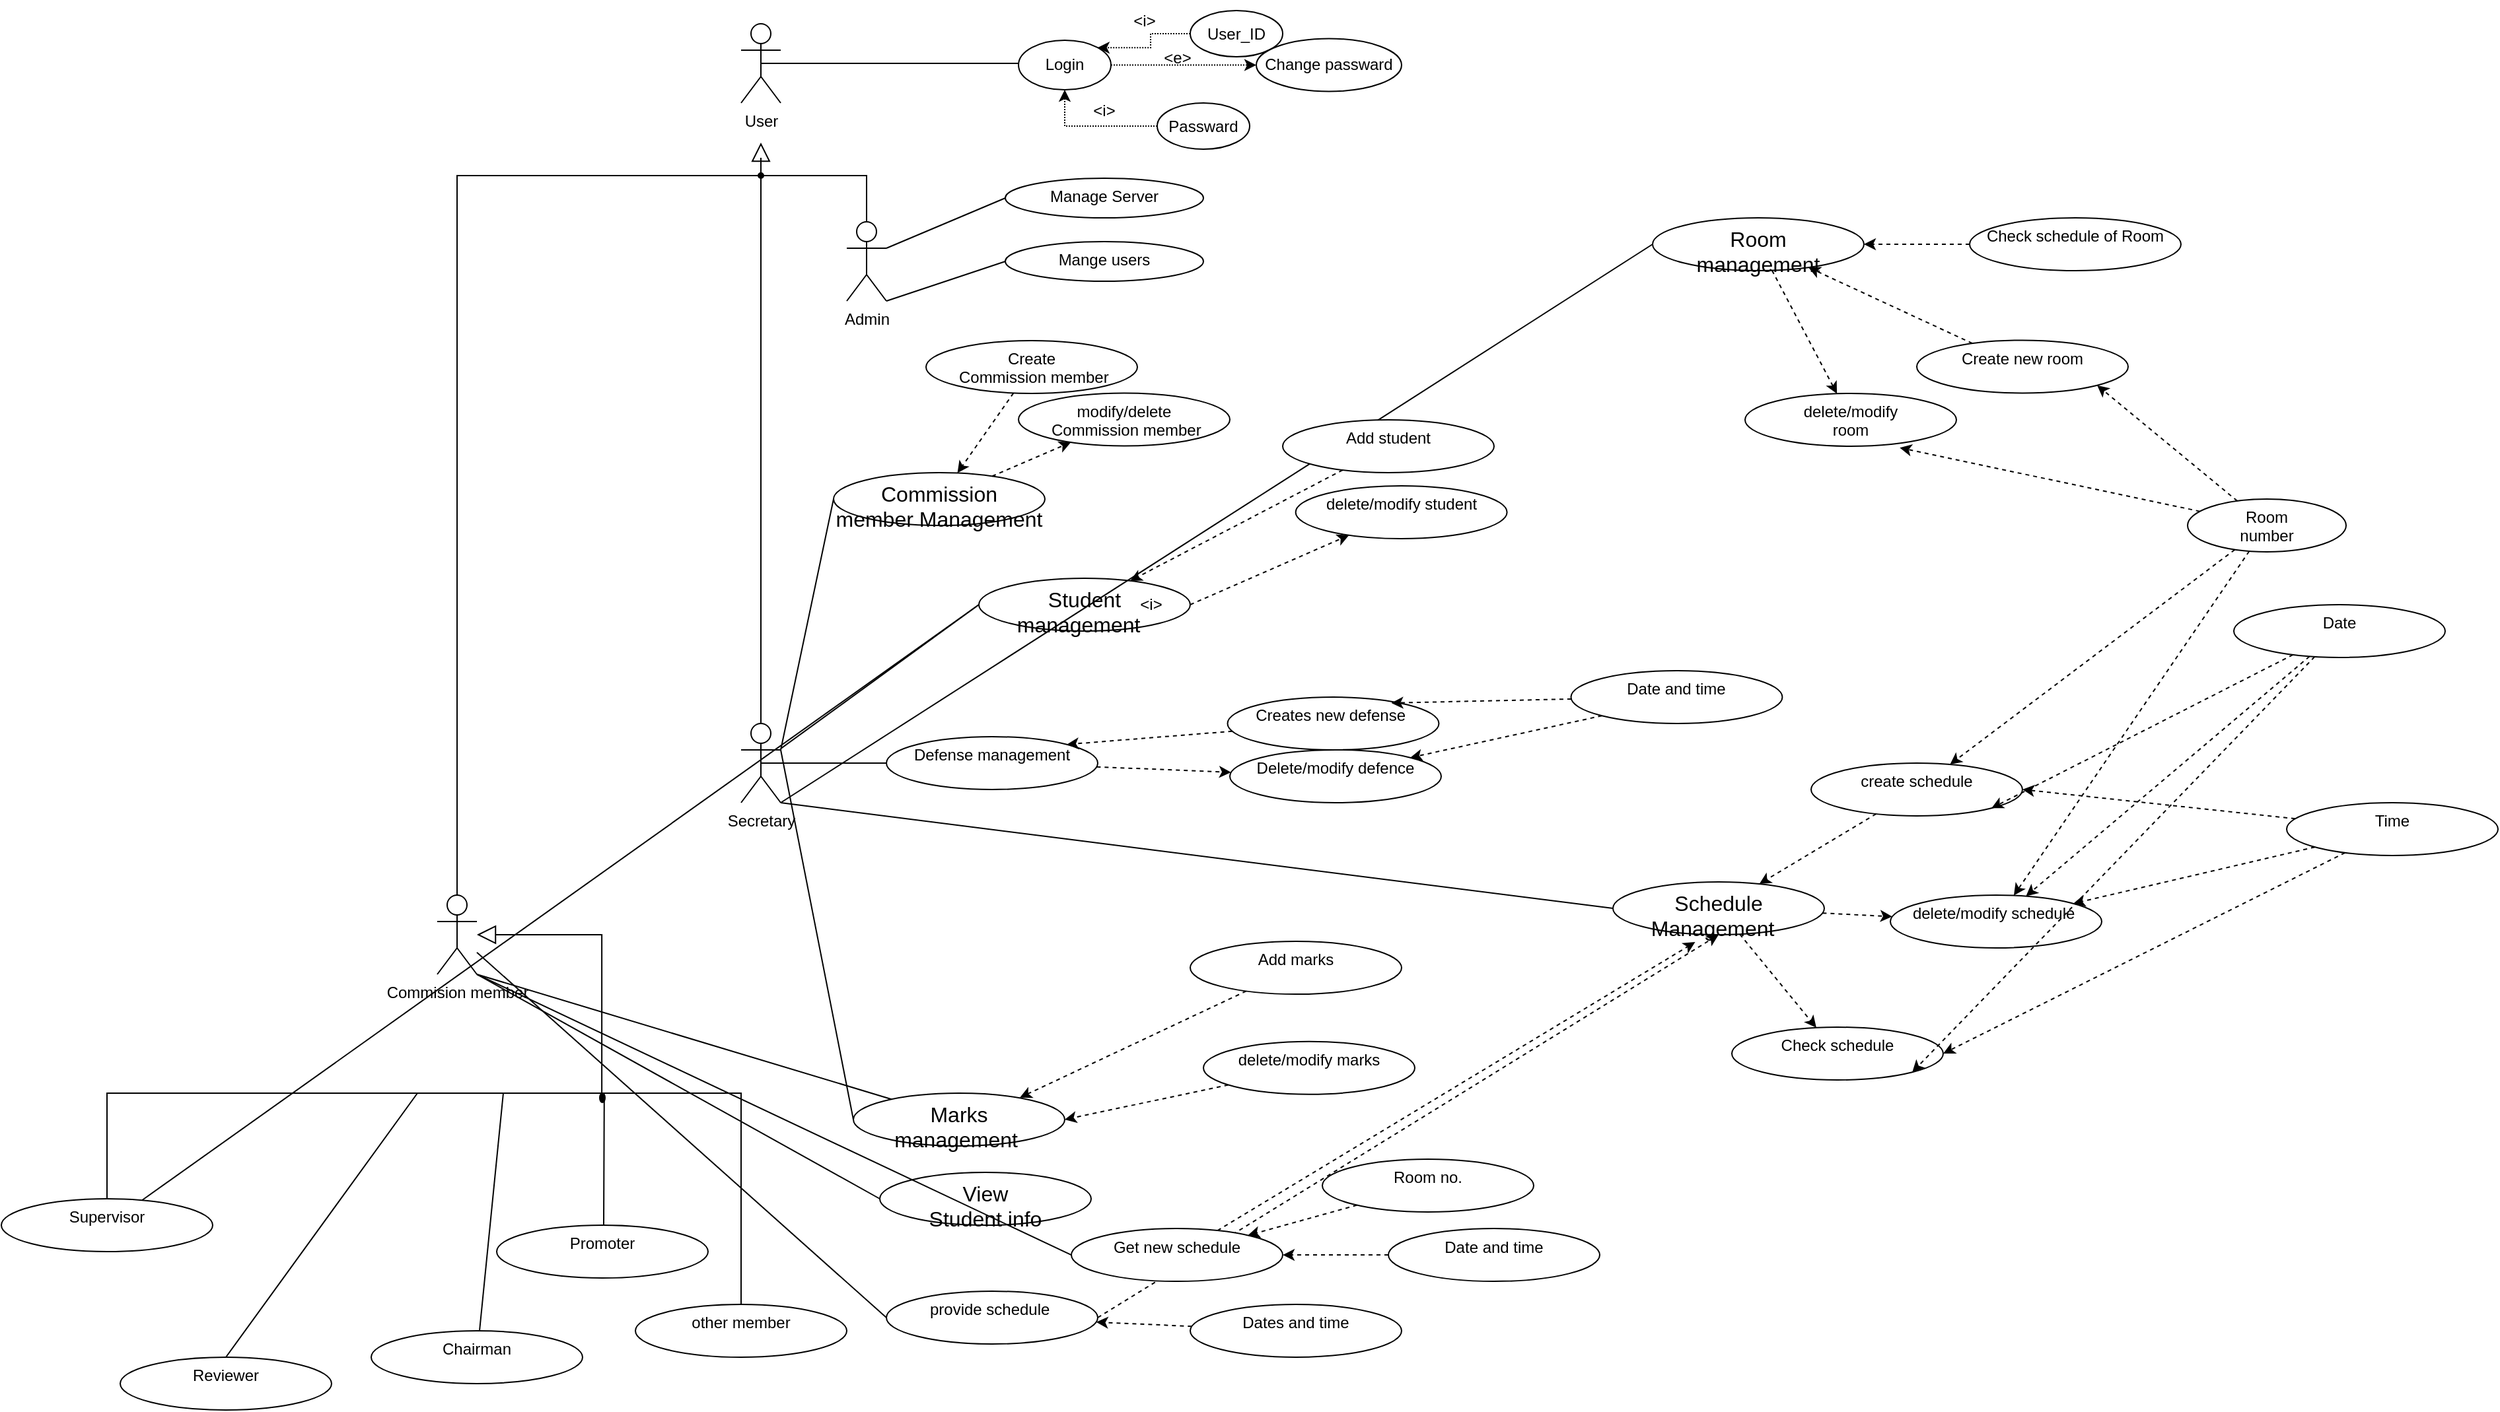<mxfile version="20.5.3" type="github">
  <diagram id="Ceo3HjTIkCoKuokpigPx" name="Page-1">
    <mxGraphModel dx="2861" dy="1229" grid="1" gridSize="10" guides="1" tooltips="1" connect="1" arrows="1" fold="1" page="1" pageScale="1" pageWidth="850" pageHeight="1100" math="0" shadow="0">
      <root>
        <mxCell id="0" />
        <mxCell id="1" parent="0" />
        <mxCell id="y3fBSHz_BWolWpJbCQQ2-2" value="User&lt;br&gt;" style="shape=umlActor;html=1;verticalLabelPosition=bottom;verticalAlign=top;align=center;movable=1;resizable=1;rotatable=1;deletable=1;editable=1;connectable=1;" parent="1" vertex="1">
          <mxGeometry x="120" y="40" width="30" height="60" as="geometry" />
        </mxCell>
        <mxCell id="y3fBSHz_BWolWpJbCQQ2-7" value="Admin&lt;br&gt;" style="shape=umlActor;html=1;verticalLabelPosition=bottom;verticalAlign=top;align=center;" parent="1" vertex="1">
          <mxGeometry x="200" y="190" width="30" height="60" as="geometry" />
        </mxCell>
        <mxCell id="y3fBSHz_BWolWpJbCQQ2-8" value="Secretary" style="shape=umlActor;html=1;verticalLabelPosition=bottom;verticalAlign=top;align=center;" parent="1" vertex="1">
          <mxGeometry x="120" y="570" width="30" height="60" as="geometry" />
        </mxCell>
        <mxCell id="y3fBSHz_BWolWpJbCQQ2-9" value="Commision member" style="shape=umlActor;html=1;verticalLabelPosition=bottom;verticalAlign=top;align=center;" parent="1" vertex="1">
          <mxGeometry x="-110" y="700" width="30" height="60" as="geometry" />
        </mxCell>
        <mxCell id="y3fBSHz_BWolWpJbCQQ2-30" value="" style="verticalAlign=bottom;html=1;ellipse;fillColor=strokeColor;fontFamily=Helvetica;fontSize=11;fontColor=default;" parent="1" vertex="1">
          <mxGeometry x="133" y="153" width="4" height="4" as="geometry" />
        </mxCell>
        <mxCell id="y3fBSHz_BWolWpJbCQQ2-31" value="" style="edgeStyle=elbowEdgeStyle;html=1;endSize=12;endArrow=block;endFill=0;elbow=horizontal;rounded=0;labelBackgroundColor=default;fontFamily=Helvetica;fontSize=11;fontColor=default;shape=connector;" parent="1" source="y3fBSHz_BWolWpJbCQQ2-30" edge="1">
          <mxGeometry x="1" relative="1" as="geometry">
            <mxPoint x="135" y="130" as="targetPoint" />
          </mxGeometry>
        </mxCell>
        <mxCell id="y3fBSHz_BWolWpJbCQQ2-32" value="" style="edgeStyle=elbowEdgeStyle;html=1;elbow=vertical;verticalAlign=bottom;endArrow=none;rounded=0;labelBackgroundColor=default;fontFamily=Helvetica;fontSize=11;fontColor=default;startSize=14;shape=connector;entryX=0.5;entryY=0;entryDx=0;entryDy=0;entryPerimeter=0;" parent="1" source="y3fBSHz_BWolWpJbCQQ2-30" target="y3fBSHz_BWolWpJbCQQ2-7" edge="1">
          <mxGeometry x="1" relative="1" as="geometry">
            <mxPoint x="205" y="180" as="targetPoint" />
            <Array as="points">
              <mxPoint x="175" y="155" />
            </Array>
          </mxGeometry>
        </mxCell>
        <mxCell id="y3fBSHz_BWolWpJbCQQ2-33" value="" style="edgeStyle=elbowEdgeStyle;html=1;elbow=vertical;verticalAlign=bottom;endArrow=none;rounded=0;labelBackgroundColor=default;fontFamily=Helvetica;fontSize=11;fontColor=default;startSize=14;shape=connector;exitX=0.5;exitY=0;exitDx=0;exitDy=0;exitPerimeter=0;" parent="1" source="y3fBSHz_BWolWpJbCQQ2-8" target="y3fBSHz_BWolWpJbCQQ2-9" edge="1">
          <mxGeometry x="1" relative="1" as="geometry">
            <mxPoint x="65" y="180" as="targetPoint" />
            <Array as="points">
              <mxPoint x="95" y="155" />
            </Array>
            <mxPoint x="135" y="160" as="sourcePoint" />
          </mxGeometry>
        </mxCell>
        <mxCell id="y3fBSHz_BWolWpJbCQQ2-43" value="" style="endArrow=none;html=1;rounded=0;exitX=0.5;exitY=0.5;exitDx=0;exitDy=0;exitPerimeter=0;" parent="1" source="y3fBSHz_BWolWpJbCQQ2-2" edge="1">
          <mxGeometry width="50" height="50" relative="1" as="geometry">
            <mxPoint x="420" y="300" as="sourcePoint" />
            <mxPoint x="340" y="70" as="targetPoint" />
            <Array as="points">
              <mxPoint x="250" y="70" />
            </Array>
          </mxGeometry>
        </mxCell>
        <mxCell id="y3fBSHz_BWolWpJbCQQ2-49" style="edgeStyle=orthogonalEdgeStyle;rounded=0;orthogonalLoop=1;jettySize=auto;html=1;dashed=1;dashPattern=1 1;entryX=1;entryY=0;entryDx=0;entryDy=0;" parent="1" source="y3fBSHz_BWolWpJbCQQ2-48" target="y3fBSHz_BWolWpJbCQQ2-44" edge="1">
          <mxGeometry relative="1" as="geometry" />
        </mxCell>
        <mxCell id="y3fBSHz_BWolWpJbCQQ2-54" style="edgeStyle=orthogonalEdgeStyle;rounded=0;orthogonalLoop=1;jettySize=auto;html=1;dashed=1;dashPattern=1 1;entryX=0.5;entryY=1;entryDx=0;entryDy=0;" parent="1" source="y3fBSHz_BWolWpJbCQQ2-53" target="y3fBSHz_BWolWpJbCQQ2-44" edge="1">
          <mxGeometry relative="1" as="geometry" />
        </mxCell>
        <mxCell id="y3fBSHz_BWolWpJbCQQ2-56" value="" style="edgeStyle=orthogonalEdgeStyle;rounded=0;orthogonalLoop=1;jettySize=auto;html=1;dashed=1;dashPattern=1 1;" parent="1" source="y3fBSHz_BWolWpJbCQQ2-44" target="y3fBSHz_BWolWpJbCQQ2-55" edge="1">
          <mxGeometry relative="1" as="geometry" />
        </mxCell>
        <mxCell id="y3fBSHz_BWolWpJbCQQ2-44" value="Login" style="ellipse;whiteSpace=wrap;html=1;" parent="1" vertex="1">
          <mxGeometry x="330" y="52.5" width="70" height="37.5" as="geometry" />
        </mxCell>
        <mxCell id="y3fBSHz_BWolWpJbCQQ2-48" value="User_ID" style="ellipse;whiteSpace=wrap;html=1;" parent="1" vertex="1">
          <mxGeometry x="460" y="30" width="70" height="35" as="geometry" />
        </mxCell>
        <mxCell id="y3fBSHz_BWolWpJbCQQ2-53" value="Passward" style="ellipse;whiteSpace=wrap;html=1;" parent="1" vertex="1">
          <mxGeometry x="435" y="100" width="70" height="35" as="geometry" />
        </mxCell>
        <mxCell id="y3fBSHz_BWolWpJbCQQ2-55" value="Change passward" style="ellipse;whiteSpace=wrap;html=1;" parent="1" vertex="1">
          <mxGeometry x="510" y="51.25" width="110" height="40" as="geometry" />
        </mxCell>
        <mxCell id="uWbdzSf9f9KDguj-dyQo-15" value="" style="edgeStyle=elbowEdgeStyle;html=1;endSize=12;endArrow=block;endFill=0;elbow=horizontal;rounded=0;labelBackgroundColor=default;fontFamily=Helvetica;fontSize=11;fontColor=default;shape=connector;" edge="1" parent="1" target="y3fBSHz_BWolWpJbCQQ2-9">
          <mxGeometry x="1" relative="1" as="geometry">
            <mxPoint x="14.57" y="820" as="targetPoint" />
            <mxPoint x="14.57" y="850" as="sourcePoint" />
            <Array as="points">
              <mxPoint x="14.57" y="850" />
              <mxPoint x="324.57" y="770" />
            </Array>
          </mxGeometry>
        </mxCell>
        <mxCell id="uWbdzSf9f9KDguj-dyQo-16" value="" style="edgeStyle=elbowEdgeStyle;html=1;elbow=vertical;verticalAlign=bottom;endArrow=none;rounded=0;labelBackgroundColor=default;fontFamily=Helvetica;fontSize=11;fontColor=default;startSize=14;shape=connector;entryX=0.5;entryY=1;entryDx=0;entryDy=0;" edge="1" parent="1" target="uWbdzSf9f9KDguj-dyQo-183">
          <mxGeometry x="1" relative="1" as="geometry">
            <mxPoint x="118" y="960" as="targetPoint" />
            <Array as="points">
              <mxPoint x="70" y="850" />
            </Array>
            <mxPoint x="30" y="850" as="sourcePoint" />
          </mxGeometry>
        </mxCell>
        <mxCell id="uWbdzSf9f9KDguj-dyQo-17" value="" style="edgeStyle=elbowEdgeStyle;html=1;elbow=vertical;verticalAlign=bottom;endArrow=none;rounded=0;labelBackgroundColor=default;fontFamily=Helvetica;fontSize=11;fontColor=default;startSize=14;shape=connector;startArrow=none;" edge="1" source="uWbdzSf9f9KDguj-dyQo-26" parent="1" target="uWbdzSf9f9KDguj-dyQo-181">
          <mxGeometry x="1" relative="1" as="geometry">
            <mxPoint x="-375.0" y="880" as="targetPoint" />
            <Array as="points">
              <mxPoint x="-170" y="850" />
              <mxPoint x="-130" y="850" />
              <mxPoint x="-120" y="850" />
              <mxPoint x="-30" y="850" />
              <mxPoint x="200" y="765" />
              <mxPoint x="300" y="765" />
            </Array>
            <mxPoint x="30" y="850" as="sourcePoint" />
          </mxGeometry>
        </mxCell>
        <mxCell id="uWbdzSf9f9KDguj-dyQo-27" value="" style="edgeStyle=elbowEdgeStyle;html=1;elbow=vertical;verticalAlign=bottom;endArrow=none;rounded=0;labelBackgroundColor=default;fontFamily=Helvetica;fontSize=11;fontColor=default;startSize=14;shape=connector;startArrow=none;" edge="1" parent="1" source="uWbdzSf9f9KDguj-dyQo-26">
          <mxGeometry x="1" relative="1" as="geometry">
            <mxPoint x="30" y="850" as="targetPoint" />
            <Array as="points" />
            <mxPoint x="30" y="850" as="sourcePoint" />
          </mxGeometry>
        </mxCell>
        <mxCell id="uWbdzSf9f9KDguj-dyQo-26" value="" style="verticalAlign=bottom;html=1;ellipse;fillColor=strokeColor;fontFamily=Helvetica;fontSize=11;fontColor=default;direction=east;" vertex="1" parent="1">
          <mxGeometry x="13" y="850" width="4" height="7" as="geometry" />
        </mxCell>
        <mxCell id="uWbdzSf9f9KDguj-dyQo-31" value="" style="edgeStyle=elbowEdgeStyle;html=1;elbow=vertical;verticalAlign=bottom;endArrow=none;rounded=0;labelBackgroundColor=default;fontFamily=Helvetica;fontSize=11;fontColor=default;startSize=14;shape=connector;" edge="1" parent="1" target="uWbdzSf9f9KDguj-dyQo-26">
          <mxGeometry x="1" relative="1" as="geometry">
            <mxPoint x="30" y="850" as="targetPoint" />
            <Array as="points" />
            <mxPoint x="30" y="850" as="sourcePoint" />
          </mxGeometry>
        </mxCell>
        <mxCell id="uWbdzSf9f9KDguj-dyQo-43" value="" style="endArrow=none;html=1;rounded=0;exitX=0.5;exitY=0;exitDx=0;exitDy=0;" edge="1" parent="1" source="uWbdzSf9f9KDguj-dyQo-173">
          <mxGeometry width="50" height="50" relative="1" as="geometry">
            <mxPoint x="-125" y="960" as="sourcePoint" />
            <mxPoint x="-125" y="850" as="targetPoint" />
          </mxGeometry>
        </mxCell>
        <mxCell id="uWbdzSf9f9KDguj-dyQo-48" value="" style="endArrow=none;html=1;rounded=0;" edge="1" parent="1" source="uWbdzSf9f9KDguj-dyQo-177">
          <mxGeometry width="50" height="50" relative="1" as="geometry">
            <mxPoint x="-55" y="960" as="sourcePoint" />
            <mxPoint x="-60" y="850" as="targetPoint" />
          </mxGeometry>
        </mxCell>
        <mxCell id="uWbdzSf9f9KDguj-dyQo-49" value="" style="endArrow=none;html=1;rounded=0;entryX=1;entryY=0;entryDx=0;entryDy=0;" edge="1" parent="1" target="uWbdzSf9f9KDguj-dyQo-26">
          <mxGeometry width="50" height="50" relative="1" as="geometry">
            <mxPoint x="16" y="950" as="sourcePoint" />
            <mxPoint x="100" y="830" as="targetPoint" />
          </mxGeometry>
        </mxCell>
        <mxCell id="uWbdzSf9f9KDguj-dyQo-52" value="Manage Server" style="ellipse;whiteSpace=wrap;html=1;verticalAlign=top;" vertex="1" parent="1">
          <mxGeometry x="320" y="157" width="150" height="30" as="geometry" />
        </mxCell>
        <mxCell id="uWbdzSf9f9KDguj-dyQo-54" value="" style="endArrow=none;html=1;rounded=0;strokeColor=default;strokeWidth=1;exitX=1;exitY=0.333;exitDx=0;exitDy=0;exitPerimeter=0;entryX=0;entryY=0.5;entryDx=0;entryDy=0;" edge="1" parent="1" source="y3fBSHz_BWolWpJbCQQ2-7" target="uWbdzSf9f9KDguj-dyQo-52">
          <mxGeometry width="50" height="50" relative="1" as="geometry">
            <mxPoint x="280" y="270" as="sourcePoint" />
            <mxPoint x="330" y="220" as="targetPoint" />
          </mxGeometry>
        </mxCell>
        <mxCell id="uWbdzSf9f9KDguj-dyQo-55" value="&amp;lt;i&amp;gt;" style="text;html=1;align=center;verticalAlign=middle;resizable=0;points=[];autosize=1;strokeColor=none;fillColor=none;" vertex="1" parent="1">
          <mxGeometry x="405" y="22.5" width="40" height="30" as="geometry" />
        </mxCell>
        <mxCell id="uWbdzSf9f9KDguj-dyQo-56" style="edgeStyle=none;rounded=0;orthogonalLoop=1;jettySize=auto;html=1;entryX=0.495;entryY=0.99;entryDx=0;entryDy=0;entryPerimeter=0;strokeColor=default;strokeWidth=1;" edge="1" parent="1" source="uWbdzSf9f9KDguj-dyQo-55" target="uWbdzSf9f9KDguj-dyQo-55">
          <mxGeometry relative="1" as="geometry" />
        </mxCell>
        <mxCell id="uWbdzSf9f9KDguj-dyQo-57" value="&amp;lt;e&amp;gt;" style="text;html=1;align=center;verticalAlign=middle;resizable=0;points=[];autosize=1;strokeColor=none;fillColor=none;" vertex="1" parent="1">
          <mxGeometry x="430" y="51.25" width="40" height="30" as="geometry" />
        </mxCell>
        <mxCell id="uWbdzSf9f9KDguj-dyQo-58" value="&amp;lt;i&amp;gt;" style="text;html=1;strokeColor=none;fillColor=none;align=center;verticalAlign=middle;whiteSpace=wrap;rounded=0;" vertex="1" parent="1">
          <mxGeometry x="365" y="91.25" width="60" height="30" as="geometry" />
        </mxCell>
        <mxCell id="uWbdzSf9f9KDguj-dyQo-59" value="Mange users" style="ellipse;whiteSpace=wrap;html=1;verticalAlign=top;" vertex="1" parent="1">
          <mxGeometry x="320" y="205" width="150" height="30" as="geometry" />
        </mxCell>
        <mxCell id="uWbdzSf9f9KDguj-dyQo-60" value="" style="endArrow=none;html=1;rounded=0;strokeColor=default;strokeWidth=1;exitX=1;exitY=0.333;exitDx=0;exitDy=0;exitPerimeter=0;entryX=0;entryY=0.5;entryDx=0;entryDy=0;" edge="1" parent="1" target="uWbdzSf9f9KDguj-dyQo-59">
          <mxGeometry width="50" height="50" relative="1" as="geometry">
            <mxPoint x="230" y="250" as="sourcePoint" />
            <mxPoint x="330" y="260" as="targetPoint" />
          </mxGeometry>
        </mxCell>
        <mxCell id="uWbdzSf9f9KDguj-dyQo-93" value="" style="edgeStyle=none;rounded=0;orthogonalLoop=1;jettySize=auto;html=1;strokeColor=default;strokeWidth=1;dashed=1;" edge="1" parent="1" source="uWbdzSf9f9KDguj-dyQo-92" target="uWbdzSf9f9KDguj-dyQo-61">
          <mxGeometry relative="1" as="geometry" />
        </mxCell>
        <mxCell id="uWbdzSf9f9KDguj-dyQo-61" value="&lt;span style=&quot;font-size:12.0pt;font-family:&amp;quot;Calibri Light&amp;quot;,sans-serif;&lt;br/&gt;mso-ascii-theme-font:major-latin;mso-fareast-font-family:Calibri;mso-fareast-theme-font:&lt;br/&gt;minor-latin;mso-hansi-theme-font:major-latin;mso-bidi-theme-font:major-latin;&lt;br/&gt;mso-ansi-language:EN-US;mso-fareast-language:EN-US;mso-bidi-language:AR-SA&quot;&gt;Commission&lt;br/&gt;member Management&lt;/span&gt;" style="ellipse;whiteSpace=wrap;html=1;verticalAlign=top;" vertex="1" parent="1">
          <mxGeometry x="190" y="380" width="160" height="40" as="geometry" />
        </mxCell>
        <mxCell id="uWbdzSf9f9KDguj-dyQo-62" value="" style="endArrow=none;html=1;rounded=0;strokeColor=default;strokeWidth=1;exitX=1;exitY=0.333;exitDx=0;exitDy=0;exitPerimeter=0;entryX=0;entryY=0.5;entryDx=0;entryDy=0;" edge="1" parent="1" target="uWbdzSf9f9KDguj-dyQo-61">
          <mxGeometry width="50" height="50" relative="1" as="geometry">
            <mxPoint x="150" y="590" as="sourcePoint" />
            <mxPoint x="250" y="600" as="targetPoint" />
          </mxGeometry>
        </mxCell>
        <mxCell id="uWbdzSf9f9KDguj-dyQo-85" value="" style="edgeStyle=none;rounded=0;orthogonalLoop=1;jettySize=auto;html=1;strokeColor=default;strokeWidth=1;dashed=1;" edge="1" parent="1" source="uWbdzSf9f9KDguj-dyQo-84" target="uWbdzSf9f9KDguj-dyQo-63">
          <mxGeometry relative="1" as="geometry" />
        </mxCell>
        <mxCell id="uWbdzSf9f9KDguj-dyQo-63" value="&lt;span style=&quot;font-size:12.0pt;font-family:&amp;quot;Calibri Light&amp;quot;,sans-serif;&lt;br/&gt;mso-ascii-theme-font:major-latin;mso-fareast-font-family:Calibri;mso-fareast-theme-font:&lt;br/&gt;minor-latin;mso-hansi-theme-font:major-latin;mso-bidi-theme-font:major-latin;&lt;br/&gt;mso-ansi-language:EN-US;mso-fareast-language:EN-US;mso-bidi-language:AR-SA&quot;&gt;Student&lt;br/&gt;management&amp;nbsp;&amp;nbsp;&lt;/span&gt;" style="ellipse;whiteSpace=wrap;html=1;verticalAlign=top;" vertex="1" parent="1">
          <mxGeometry x="300" y="460" width="160" height="40" as="geometry" />
        </mxCell>
        <mxCell id="uWbdzSf9f9KDguj-dyQo-64" value="" style="endArrow=none;html=1;rounded=0;strokeColor=default;strokeWidth=1;entryX=0;entryY=0.5;entryDx=0;entryDy=0;" edge="1" parent="1" target="uWbdzSf9f9KDguj-dyQo-63" source="y3fBSHz_BWolWpJbCQQ2-8">
          <mxGeometry width="50" height="50" relative="1" as="geometry">
            <mxPoint x="145" y="680" as="sourcePoint" />
            <mxPoint x="245" y="690" as="targetPoint" />
          </mxGeometry>
        </mxCell>
        <mxCell id="uWbdzSf9f9KDguj-dyQo-66" value="Defense management&lt;br&gt;" style="ellipse;whiteSpace=wrap;html=1;verticalAlign=top;" vertex="1" parent="1">
          <mxGeometry x="230" y="580" width="160" height="40" as="geometry" />
        </mxCell>
        <mxCell id="uWbdzSf9f9KDguj-dyQo-67" value="" style="endArrow=none;html=1;rounded=0;strokeColor=default;strokeWidth=1;entryX=0;entryY=0.5;entryDx=0;entryDy=0;exitX=0.5;exitY=0.5;exitDx=0;exitDy=0;exitPerimeter=0;" edge="1" parent="1" target="uWbdzSf9f9KDguj-dyQo-66" source="y3fBSHz_BWolWpJbCQQ2-8">
          <mxGeometry width="50" height="50" relative="1" as="geometry">
            <mxPoint x="160" y="649.412" as="sourcePoint" />
            <mxPoint x="255" y="750" as="targetPoint" />
          </mxGeometry>
        </mxCell>
        <mxCell id="uWbdzSf9f9KDguj-dyQo-131" value="" style="edgeStyle=none;rounded=0;orthogonalLoop=1;jettySize=auto;html=1;dashed=1;strokeColor=default;strokeWidth=1;" edge="1" parent="1" source="uWbdzSf9f9KDguj-dyQo-130" target="uWbdzSf9f9KDguj-dyQo-68">
          <mxGeometry relative="1" as="geometry" />
        </mxCell>
        <mxCell id="uWbdzSf9f9KDguj-dyQo-133" value="" style="edgeStyle=none;rounded=0;orthogonalLoop=1;jettySize=auto;html=1;dashed=1;strokeColor=default;strokeWidth=1;" edge="1" parent="1" source="uWbdzSf9f9KDguj-dyQo-68" target="uWbdzSf9f9KDguj-dyQo-132">
          <mxGeometry relative="1" as="geometry" />
        </mxCell>
        <mxCell id="uWbdzSf9f9KDguj-dyQo-137" value="" style="edgeStyle=none;rounded=0;orthogonalLoop=1;jettySize=auto;html=1;dashed=1;strokeColor=default;strokeWidth=1;" edge="1" parent="1" source="uWbdzSf9f9KDguj-dyQo-68" target="uWbdzSf9f9KDguj-dyQo-136">
          <mxGeometry relative="1" as="geometry" />
        </mxCell>
        <mxCell id="uWbdzSf9f9KDguj-dyQo-68" value="&lt;span style=&quot;font-size:12.0pt;font-family:&amp;quot;Calibri Light&amp;quot;,sans-serif;&lt;br/&gt;mso-ascii-theme-font:major-latin;mso-fareast-font-family:Calibri;mso-fareast-theme-font:&lt;br/&gt;minor-latin;mso-hansi-theme-font:major-latin;mso-bidi-theme-font:major-latin;&lt;br/&gt;mso-ansi-language:EN-US;mso-fareast-language:EN-US;mso-bidi-language:AR-SA&quot;&gt;Schedule&lt;br/&gt;Management &amp;nbsp;&lt;/span&gt;" style="ellipse;whiteSpace=wrap;html=1;verticalAlign=top;" vertex="1" parent="1">
          <mxGeometry x="780" y="690" width="160" height="40" as="geometry" />
        </mxCell>
        <mxCell id="uWbdzSf9f9KDguj-dyQo-69" value="" style="endArrow=none;html=1;rounded=0;strokeColor=default;strokeWidth=1;entryX=0;entryY=0.5;entryDx=0;entryDy=0;exitX=1;exitY=1;exitDx=0;exitDy=0;exitPerimeter=0;" edge="1" parent="1" target="uWbdzSf9f9KDguj-dyQo-68" source="y3fBSHz_BWolWpJbCQQ2-8">
          <mxGeometry width="50" height="50" relative="1" as="geometry">
            <mxPoint x="150" y="719.412" as="sourcePoint" />
            <mxPoint x="245" y="820" as="targetPoint" />
          </mxGeometry>
        </mxCell>
        <mxCell id="uWbdzSf9f9KDguj-dyQo-154" value="" style="edgeStyle=none;rounded=0;orthogonalLoop=1;jettySize=auto;html=1;dashed=1;strokeColor=default;strokeWidth=1;" edge="1" parent="1" source="uWbdzSf9f9KDguj-dyQo-153" target="uWbdzSf9f9KDguj-dyQo-70">
          <mxGeometry relative="1" as="geometry" />
        </mxCell>
        <mxCell id="uWbdzSf9f9KDguj-dyQo-156" value="" style="edgeStyle=none;rounded=0;orthogonalLoop=1;jettySize=auto;html=1;dashed=1;strokeColor=default;strokeWidth=1;" edge="1" parent="1" source="uWbdzSf9f9KDguj-dyQo-155" target="uWbdzSf9f9KDguj-dyQo-70">
          <mxGeometry relative="1" as="geometry" />
        </mxCell>
        <mxCell id="uWbdzSf9f9KDguj-dyQo-161" value="" style="edgeStyle=none;rounded=0;orthogonalLoop=1;jettySize=auto;html=1;dashed=1;strokeColor=default;strokeWidth=1;" edge="1" parent="1" source="uWbdzSf9f9KDguj-dyQo-70" target="uWbdzSf9f9KDguj-dyQo-160">
          <mxGeometry relative="1" as="geometry" />
        </mxCell>
        <mxCell id="uWbdzSf9f9KDguj-dyQo-70" value="&lt;span style=&quot;font-size:12.0pt;font-family:&amp;quot;Calibri Light&amp;quot;,sans-serif;&lt;br/&gt;mso-ascii-theme-font:major-latin;mso-fareast-font-family:Calibri;mso-fareast-theme-font:&lt;br/&gt;minor-latin;mso-hansi-theme-font:major-latin;mso-bidi-theme-font:major-latin;&lt;br/&gt;mso-ansi-language:EN-US;mso-fareast-language:EN-US;mso-bidi-language:AR-SA&quot;&gt;Room&lt;br/&gt;management&lt;br&gt;&lt;/span&gt;" style="ellipse;whiteSpace=wrap;html=1;verticalAlign=top;" vertex="1" parent="1">
          <mxGeometry x="810" y="187" width="160" height="40" as="geometry" />
        </mxCell>
        <mxCell id="uWbdzSf9f9KDguj-dyQo-71" value="" style="endArrow=none;html=1;rounded=0;strokeColor=default;strokeWidth=1;entryX=0;entryY=0.5;entryDx=0;entryDy=0;exitX=1;exitY=1;exitDx=0;exitDy=0;exitPerimeter=0;" edge="1" parent="1" target="uWbdzSf9f9KDguj-dyQo-70" source="y3fBSHz_BWolWpJbCQQ2-8">
          <mxGeometry width="50" height="50" relative="1" as="geometry">
            <mxPoint x="155" y="779.412" as="sourcePoint" />
            <mxPoint x="250" y="880" as="targetPoint" />
          </mxGeometry>
        </mxCell>
        <mxCell id="uWbdzSf9f9KDguj-dyQo-72" value="&lt;span style=&quot;font-size:12.0pt;font-family:&amp;quot;Calibri Light&amp;quot;,sans-serif;&lt;br/&gt;mso-ascii-theme-font:major-latin;mso-fareast-font-family:Calibri;mso-fareast-theme-font:&lt;br/&gt;minor-latin;mso-hansi-theme-font:major-latin;mso-bidi-theme-font:major-latin;&lt;br/&gt;mso-ansi-language:EN-US;mso-fareast-language:EN-US;mso-bidi-language:AR-SA&quot;&gt;Marks&lt;br/&gt;management&amp;nbsp;&lt;/span&gt;&lt;span&gt;&lt;br&gt;&lt;/span&gt;" style="ellipse;whiteSpace=wrap;html=1;verticalAlign=top;" vertex="1" parent="1">
          <mxGeometry x="205" y="850" width="160" height="40" as="geometry" />
        </mxCell>
        <mxCell id="uWbdzSf9f9KDguj-dyQo-73" value="" style="endArrow=none;html=1;rounded=0;strokeColor=default;strokeWidth=1;entryX=0;entryY=0.5;entryDx=0;entryDy=0;exitX=1;exitY=0.333;exitDx=0;exitDy=0;exitPerimeter=0;" edge="1" target="uWbdzSf9f9KDguj-dyQo-72" parent="1" source="y3fBSHz_BWolWpJbCQQ2-8">
          <mxGeometry width="50" height="50" relative="1" as="geometry">
            <mxPoint x="150" y="380" as="sourcePoint" />
            <mxPoint x="250" y="630" as="targetPoint" />
          </mxGeometry>
        </mxCell>
        <mxCell id="uWbdzSf9f9KDguj-dyQo-84" value="Add student" style="ellipse;whiteSpace=wrap;html=1;verticalAlign=top;" vertex="1" parent="1">
          <mxGeometry x="530" y="340" width="160" height="40" as="geometry" />
        </mxCell>
        <mxCell id="uWbdzSf9f9KDguj-dyQo-86" value="" style="edgeStyle=none;rounded=0;orthogonalLoop=1;jettySize=auto;html=1;strokeColor=default;strokeWidth=1;dashed=1;exitX=1;exitY=0.5;exitDx=0;exitDy=0;" edge="1" parent="1" source="uWbdzSf9f9KDguj-dyQo-63" target="uWbdzSf9f9KDguj-dyQo-87">
          <mxGeometry relative="1" as="geometry">
            <mxPoint x="379.996" y="580.005" as="sourcePoint" />
          </mxGeometry>
        </mxCell>
        <mxCell id="uWbdzSf9f9KDguj-dyQo-87" value="delete/modify student" style="ellipse;whiteSpace=wrap;html=1;verticalAlign=top;" vertex="1" parent="1">
          <mxGeometry x="539.81" y="390" width="160" height="40" as="geometry" />
        </mxCell>
        <mxCell id="uWbdzSf9f9KDguj-dyQo-90" value="&amp;lt;i&amp;gt;" style="text;html=1;align=center;verticalAlign=middle;resizable=0;points=[];autosize=1;strokeColor=none;fillColor=none;" vertex="1" parent="1">
          <mxGeometry x="410" y="465" width="40" height="30" as="geometry" />
        </mxCell>
        <mxCell id="uWbdzSf9f9KDguj-dyQo-91" value="" style="endArrow=none;html=1;rounded=0;strokeColor=default;strokeWidth=1;entryX=0;entryY=0.5;entryDx=0;entryDy=0;" edge="1" parent="1" source="uWbdzSf9f9KDguj-dyQo-181" target="uWbdzSf9f9KDguj-dyQo-63">
          <mxGeometry width="50" height="50" relative="1" as="geometry">
            <mxPoint x="-375.0" y="910" as="sourcePoint" />
            <mxPoint x="400" y="740" as="targetPoint" />
          </mxGeometry>
        </mxCell>
        <mxCell id="uWbdzSf9f9KDguj-dyQo-92" value="Create&lt;br&gt;&amp;nbsp;Commission member" style="ellipse;whiteSpace=wrap;html=1;verticalAlign=top;" vertex="1" parent="1">
          <mxGeometry x="260" y="280" width="160" height="40" as="geometry" />
        </mxCell>
        <mxCell id="uWbdzSf9f9KDguj-dyQo-94" value="" style="edgeStyle=none;rounded=0;orthogonalLoop=1;jettySize=auto;html=1;strokeColor=default;strokeWidth=1;dashed=1;" edge="1" parent="1" source="uWbdzSf9f9KDguj-dyQo-61" target="uWbdzSf9f9KDguj-dyQo-95">
          <mxGeometry relative="1" as="geometry">
            <mxPoint x="353.79" y="419.999" as="sourcePoint" />
          </mxGeometry>
        </mxCell>
        <mxCell id="uWbdzSf9f9KDguj-dyQo-95" value="modify/delete&lt;br&gt;&amp;nbsp;Commission member" style="ellipse;whiteSpace=wrap;html=1;verticalAlign=top;" vertex="1" parent="1">
          <mxGeometry x="330" y="319.7" width="160" height="40" as="geometry" />
        </mxCell>
        <mxCell id="uWbdzSf9f9KDguj-dyQo-98" value="" style="edgeStyle=none;rounded=0;orthogonalLoop=1;jettySize=auto;html=1;strokeColor=default;strokeWidth=1;dashed=1;entryX=1;entryY=0;entryDx=0;entryDy=0;" edge="1" parent="1" source="uWbdzSf9f9KDguj-dyQo-99" target="uWbdzSf9f9KDguj-dyQo-66">
          <mxGeometry relative="1" as="geometry">
            <mxPoint x="379.999" y="589.142" as="targetPoint" />
          </mxGeometry>
        </mxCell>
        <mxCell id="uWbdzSf9f9KDguj-dyQo-99" value="Creates new defense&amp;nbsp;" style="ellipse;whiteSpace=wrap;html=1;verticalAlign=top;" vertex="1" parent="1">
          <mxGeometry x="488.24" y="550" width="160" height="40" as="geometry" />
        </mxCell>
        <mxCell id="uWbdzSf9f9KDguj-dyQo-100" value="" style="edgeStyle=none;rounded=0;orthogonalLoop=1;jettySize=auto;html=1;strokeColor=default;strokeWidth=1;dashed=1;" edge="1" parent="1" source="uWbdzSf9f9KDguj-dyQo-66" target="uWbdzSf9f9KDguj-dyQo-101">
          <mxGeometry relative="1" as="geometry">
            <mxPoint x="384.999" y="609.142" as="sourcePoint" />
          </mxGeometry>
        </mxCell>
        <mxCell id="uWbdzSf9f9KDguj-dyQo-101" value="Delete/modify defence" style="ellipse;whiteSpace=wrap;html=1;verticalAlign=top;" vertex="1" parent="1">
          <mxGeometry x="490.0" y="590" width="160" height="40" as="geometry" />
        </mxCell>
        <mxCell id="uWbdzSf9f9KDguj-dyQo-102" value="" style="edgeStyle=none;rounded=0;orthogonalLoop=1;jettySize=auto;html=1;strokeColor=default;strokeWidth=1;dashed=1;entryX=0.775;entryY=0.111;entryDx=0;entryDy=0;entryPerimeter=0;" edge="1" parent="1" source="uWbdzSf9f9KDguj-dyQo-103" target="uWbdzSf9f9KDguj-dyQo-99">
          <mxGeometry relative="1" as="geometry">
            <mxPoint x="630" y="569" as="targetPoint" />
          </mxGeometry>
        </mxCell>
        <mxCell id="uWbdzSf9f9KDguj-dyQo-104" style="edgeStyle=none;rounded=0;orthogonalLoop=1;jettySize=auto;html=1;exitX=0;exitY=1;exitDx=0;exitDy=0;entryX=1;entryY=0;entryDx=0;entryDy=0;dashed=1;strokeColor=default;strokeWidth=1;" edge="1" parent="1" source="uWbdzSf9f9KDguj-dyQo-103" target="uWbdzSf9f9KDguj-dyQo-101">
          <mxGeometry relative="1" as="geometry" />
        </mxCell>
        <mxCell id="uWbdzSf9f9KDguj-dyQo-103" value="Date and time" style="ellipse;whiteSpace=wrap;html=1;verticalAlign=top;" vertex="1" parent="1">
          <mxGeometry x="748.24" y="530" width="160" height="40" as="geometry" />
        </mxCell>
        <mxCell id="uWbdzSf9f9KDguj-dyQo-107" style="edgeStyle=none;rounded=0;orthogonalLoop=1;jettySize=auto;html=1;entryX=1;entryY=0;entryDx=0;entryDy=0;dashed=1;strokeColor=default;strokeWidth=1;" edge="1" parent="1" source="uWbdzSf9f9KDguj-dyQo-72" target="uWbdzSf9f9KDguj-dyQo-72">
          <mxGeometry relative="1" as="geometry" />
        </mxCell>
        <mxCell id="uWbdzSf9f9KDguj-dyQo-108" value="" style="endArrow=none;html=1;rounded=0;strokeColor=default;strokeWidth=1;exitX=1;exitY=1;exitDx=0;exitDy=0;exitPerimeter=0;" edge="1" parent="1" source="y3fBSHz_BWolWpJbCQQ2-9" target="uWbdzSf9f9KDguj-dyQo-72">
          <mxGeometry width="50" height="50" relative="1" as="geometry">
            <mxPoint x="160" y="600" as="sourcePoint" />
            <mxPoint x="255" y="880" as="targetPoint" />
          </mxGeometry>
        </mxCell>
        <mxCell id="uWbdzSf9f9KDguj-dyQo-109" value="" style="edgeStyle=none;rounded=0;orthogonalLoop=1;jettySize=auto;html=1;strokeColor=default;strokeWidth=1;dashed=1;entryX=0.788;entryY=0.083;entryDx=0;entryDy=0;entryPerimeter=0;" edge="1" parent="1" source="uWbdzSf9f9KDguj-dyQo-110" target="uWbdzSf9f9KDguj-dyQo-72">
          <mxGeometry relative="1" as="geometry">
            <mxPoint x="344.57" y="857.004" as="targetPoint" />
          </mxGeometry>
        </mxCell>
        <mxCell id="uWbdzSf9f9KDguj-dyQo-110" value="Add marks&lt;br&gt;" style="ellipse;whiteSpace=wrap;html=1;verticalAlign=top;" vertex="1" parent="1">
          <mxGeometry x="460" y="735.04" width="160" height="40" as="geometry" />
        </mxCell>
        <mxCell id="uWbdzSf9f9KDguj-dyQo-111" value="" style="edgeStyle=none;rounded=0;orthogonalLoop=1;jettySize=auto;html=1;strokeColor=default;strokeWidth=1;dashed=1;entryX=1;entryY=0.5;entryDx=0;entryDy=0;" edge="1" parent="1" source="uWbdzSf9f9KDguj-dyQo-112" target="uWbdzSf9f9KDguj-dyQo-72">
          <mxGeometry relative="1" as="geometry">
            <mxPoint x="341.08" y="929.14" as="targetPoint" />
          </mxGeometry>
        </mxCell>
        <mxCell id="uWbdzSf9f9KDguj-dyQo-112" value="delete/modify marks" style="ellipse;whiteSpace=wrap;html=1;verticalAlign=top;" vertex="1" parent="1">
          <mxGeometry x="470" y="810.86" width="160" height="40" as="geometry" />
        </mxCell>
        <mxCell id="uWbdzSf9f9KDguj-dyQo-115" value="&lt;span style=&quot;font-size:12.0pt;font-family:&amp;quot;Calibri Light&amp;quot;,sans-serif;&lt;br/&gt;mso-ascii-theme-font:major-latin;mso-fareast-font-family:Calibri;mso-fareast-theme-font:&lt;br/&gt;minor-latin;mso-hansi-theme-font:major-latin;mso-bidi-theme-font:major-latin;&lt;br/&gt;mso-ansi-language:EN-US;mso-fareast-language:EN-US;mso-bidi-language:AR-SA&quot;&gt;View&lt;br/&gt;Student info&lt;/span&gt;&lt;span&gt;&lt;br&gt;&lt;/span&gt;" style="ellipse;whiteSpace=wrap;html=1;verticalAlign=top;" vertex="1" parent="1">
          <mxGeometry x="225" y="910" width="160" height="40" as="geometry" />
        </mxCell>
        <mxCell id="uWbdzSf9f9KDguj-dyQo-116" value="" style="endArrow=none;html=1;rounded=0;strokeColor=default;strokeWidth=1;entryX=0;entryY=0.5;entryDx=0;entryDy=0;exitX=1;exitY=1;exitDx=0;exitDy=0;exitPerimeter=0;" edge="1" parent="1" target="uWbdzSf9f9KDguj-dyQo-115" source="y3fBSHz_BWolWpJbCQQ2-9">
          <mxGeometry width="50" height="50" relative="1" as="geometry">
            <mxPoint x="162.5" y="750" as="sourcePoint" />
            <mxPoint x="262.5" y="790" as="targetPoint" />
          </mxGeometry>
        </mxCell>
        <mxCell id="uWbdzSf9f9KDguj-dyQo-127" value="" style="edgeStyle=none;rounded=0;orthogonalLoop=1;jettySize=auto;html=1;dashed=1;strokeColor=default;strokeWidth=1;" edge="1" parent="1" source="uWbdzSf9f9KDguj-dyQo-126" target="uWbdzSf9f9KDguj-dyQo-117">
          <mxGeometry relative="1" as="geometry" />
        </mxCell>
        <mxCell id="uWbdzSf9f9KDguj-dyQo-129" style="edgeStyle=none;rounded=0;orthogonalLoop=1;jettySize=auto;html=1;exitX=1;exitY=0.5;exitDx=0;exitDy=0;dashed=1;strokeColor=default;strokeWidth=1;entryX=0.5;entryY=1;entryDx=0;entryDy=0;" edge="1" parent="1" source="uWbdzSf9f9KDguj-dyQo-117" target="uWbdzSf9f9KDguj-dyQo-68">
          <mxGeometry relative="1" as="geometry">
            <mxPoint x="890" y="730" as="targetPoint" />
          </mxGeometry>
        </mxCell>
        <mxCell id="uWbdzSf9f9KDguj-dyQo-117" value="&lt;span&gt;provide schedule&amp;nbsp;&lt;br&gt;&lt;/span&gt;" style="ellipse;whiteSpace=wrap;html=1;verticalAlign=top;" vertex="1" parent="1">
          <mxGeometry x="230" y="1000" width="160" height="40" as="geometry" />
        </mxCell>
        <mxCell id="uWbdzSf9f9KDguj-dyQo-118" value="" style="endArrow=none;html=1;rounded=0;strokeColor=default;strokeWidth=1;entryX=0;entryY=0.5;entryDx=0;entryDy=0;" edge="1" parent="1" target="uWbdzSf9f9KDguj-dyQo-117" source="y3fBSHz_BWolWpJbCQQ2-9">
          <mxGeometry width="50" height="50" relative="1" as="geometry">
            <mxPoint x="-30" y="820" as="sourcePoint" />
            <mxPoint x="312.5" y="850" as="targetPoint" />
          </mxGeometry>
        </mxCell>
        <mxCell id="uWbdzSf9f9KDguj-dyQo-122" value="" style="edgeStyle=none;rounded=0;orthogonalLoop=1;jettySize=auto;html=1;dashed=1;strokeColor=default;strokeWidth=1;" edge="1" parent="1" source="uWbdzSf9f9KDguj-dyQo-121" target="uWbdzSf9f9KDguj-dyQo-119">
          <mxGeometry relative="1" as="geometry" />
        </mxCell>
        <mxCell id="uWbdzSf9f9KDguj-dyQo-124" value="" style="edgeStyle=none;rounded=0;orthogonalLoop=1;jettySize=auto;html=1;dashed=1;strokeColor=default;strokeWidth=1;" edge="1" parent="1" source="uWbdzSf9f9KDguj-dyQo-123" target="uWbdzSf9f9KDguj-dyQo-119">
          <mxGeometry relative="1" as="geometry" />
        </mxCell>
        <mxCell id="uWbdzSf9f9KDguj-dyQo-128" style="edgeStyle=none;rounded=0;orthogonalLoop=1;jettySize=auto;html=1;entryX=0.389;entryY=1.139;entryDx=0;entryDy=0;entryPerimeter=0;dashed=1;strokeColor=default;strokeWidth=1;" edge="1" parent="1" source="uWbdzSf9f9KDguj-dyQo-119" target="uWbdzSf9f9KDguj-dyQo-68">
          <mxGeometry relative="1" as="geometry" />
        </mxCell>
        <mxCell id="uWbdzSf9f9KDguj-dyQo-119" value="&lt;span&gt;Get new schedule&lt;br&gt;&lt;/span&gt;" style="ellipse;whiteSpace=wrap;html=1;verticalAlign=top;" vertex="1" parent="1">
          <mxGeometry x="370" y="952.54" width="160" height="40" as="geometry" />
        </mxCell>
        <mxCell id="uWbdzSf9f9KDguj-dyQo-120" value="" style="endArrow=none;html=1;rounded=0;strokeColor=default;strokeWidth=1;entryX=0;entryY=0.5;entryDx=0;entryDy=0;exitX=1;exitY=1;exitDx=0;exitDy=0;exitPerimeter=0;" edge="1" parent="1" target="uWbdzSf9f9KDguj-dyQo-119" source="y3fBSHz_BWolWpJbCQQ2-9">
          <mxGeometry width="50" height="50" relative="1" as="geometry">
            <mxPoint x="45" y="714.452" as="sourcePoint" />
            <mxPoint x="437.5" y="822.54" as="targetPoint" />
          </mxGeometry>
        </mxCell>
        <mxCell id="uWbdzSf9f9KDguj-dyQo-121" value="&lt;span&gt;Date and time&lt;br&gt;&lt;/span&gt;" style="ellipse;whiteSpace=wrap;html=1;verticalAlign=top;" vertex="1" parent="1">
          <mxGeometry x="610" y="952.54" width="160" height="40" as="geometry" />
        </mxCell>
        <mxCell id="uWbdzSf9f9KDguj-dyQo-123" value="&lt;span&gt;Room no.&lt;br&gt;&lt;/span&gt;" style="ellipse;whiteSpace=wrap;html=1;verticalAlign=top;" vertex="1" parent="1">
          <mxGeometry x="560" y="900" width="160" height="40" as="geometry" />
        </mxCell>
        <mxCell id="uWbdzSf9f9KDguj-dyQo-126" value="&lt;span&gt;Dates and time&lt;br&gt;&lt;/span&gt;" style="ellipse;whiteSpace=wrap;html=1;verticalAlign=top;" vertex="1" parent="1">
          <mxGeometry x="460" y="1010" width="160" height="40" as="geometry" />
        </mxCell>
        <mxCell id="uWbdzSf9f9KDguj-dyQo-130" value="create schedule&lt;br&gt;" style="ellipse;whiteSpace=wrap;html=1;verticalAlign=top;" vertex="1" parent="1">
          <mxGeometry x="930" y="600" width="160" height="40" as="geometry" />
        </mxCell>
        <mxCell id="uWbdzSf9f9KDguj-dyQo-139" value="" style="edgeStyle=none;rounded=0;orthogonalLoop=1;jettySize=auto;html=1;dashed=1;strokeColor=default;strokeWidth=1;" edge="1" parent="1" source="uWbdzSf9f9KDguj-dyQo-138" target="uWbdzSf9f9KDguj-dyQo-132">
          <mxGeometry relative="1" as="geometry" />
        </mxCell>
        <mxCell id="uWbdzSf9f9KDguj-dyQo-141" value="" style="edgeStyle=none;rounded=0;orthogonalLoop=1;jettySize=auto;html=1;dashed=1;strokeColor=default;strokeWidth=1;" edge="1" parent="1" source="uWbdzSf9f9KDguj-dyQo-140" target="uWbdzSf9f9KDguj-dyQo-132">
          <mxGeometry relative="1" as="geometry" />
        </mxCell>
        <mxCell id="uWbdzSf9f9KDguj-dyQo-143" value="" style="edgeStyle=none;rounded=0;orthogonalLoop=1;jettySize=auto;html=1;dashed=1;strokeColor=default;strokeWidth=1;" edge="1" parent="1" source="uWbdzSf9f9KDguj-dyQo-142" target="uWbdzSf9f9KDguj-dyQo-132">
          <mxGeometry relative="1" as="geometry" />
        </mxCell>
        <mxCell id="uWbdzSf9f9KDguj-dyQo-132" value="delete/modify schedule&amp;nbsp;" style="ellipse;whiteSpace=wrap;html=1;verticalAlign=top;" vertex="1" parent="1">
          <mxGeometry x="990" y="700" width="160" height="40" as="geometry" />
        </mxCell>
        <mxCell id="uWbdzSf9f9KDguj-dyQo-136" value="Check schedule" style="ellipse;whiteSpace=wrap;html=1;verticalAlign=top;" vertex="1" parent="1">
          <mxGeometry x="870" y="800" width="160" height="40" as="geometry" />
        </mxCell>
        <mxCell id="uWbdzSf9f9KDguj-dyQo-146" style="edgeStyle=none;rounded=0;orthogonalLoop=1;jettySize=auto;html=1;entryX=1;entryY=1;entryDx=0;entryDy=0;dashed=1;strokeColor=default;strokeWidth=1;" edge="1" parent="1" source="uWbdzSf9f9KDguj-dyQo-138" target="uWbdzSf9f9KDguj-dyQo-136">
          <mxGeometry relative="1" as="geometry" />
        </mxCell>
        <mxCell id="uWbdzSf9f9KDguj-dyQo-149" style="edgeStyle=none;rounded=0;orthogonalLoop=1;jettySize=auto;html=1;entryX=1;entryY=1;entryDx=0;entryDy=0;dashed=1;strokeColor=default;strokeWidth=1;" edge="1" parent="1" source="uWbdzSf9f9KDguj-dyQo-138" target="uWbdzSf9f9KDguj-dyQo-130">
          <mxGeometry relative="1" as="geometry" />
        </mxCell>
        <mxCell id="uWbdzSf9f9KDguj-dyQo-138" value="Date" style="ellipse;whiteSpace=wrap;html=1;verticalAlign=top;" vertex="1" parent="1">
          <mxGeometry x="1250" y="480" width="160" height="40" as="geometry" />
        </mxCell>
        <mxCell id="uWbdzSf9f9KDguj-dyQo-144" style="edgeStyle=none;rounded=0;orthogonalLoop=1;jettySize=auto;html=1;entryX=1;entryY=0.5;entryDx=0;entryDy=0;dashed=1;strokeColor=default;strokeWidth=1;" edge="1" parent="1" source="uWbdzSf9f9KDguj-dyQo-140" target="uWbdzSf9f9KDguj-dyQo-130">
          <mxGeometry relative="1" as="geometry" />
        </mxCell>
        <mxCell id="uWbdzSf9f9KDguj-dyQo-145" style="edgeStyle=none;rounded=0;orthogonalLoop=1;jettySize=auto;html=1;entryX=1;entryY=0.5;entryDx=0;entryDy=0;dashed=1;strokeColor=default;strokeWidth=1;" edge="1" parent="1" source="uWbdzSf9f9KDguj-dyQo-140" target="uWbdzSf9f9KDguj-dyQo-136">
          <mxGeometry relative="1" as="geometry" />
        </mxCell>
        <mxCell id="uWbdzSf9f9KDguj-dyQo-140" value="Time" style="ellipse;whiteSpace=wrap;html=1;verticalAlign=top;" vertex="1" parent="1">
          <mxGeometry x="1290" y="630" width="160" height="40" as="geometry" />
        </mxCell>
        <mxCell id="uWbdzSf9f9KDguj-dyQo-147" style="edgeStyle=none;rounded=0;orthogonalLoop=1;jettySize=auto;html=1;dashed=1;strokeColor=default;strokeWidth=1;" edge="1" parent="1" source="uWbdzSf9f9KDguj-dyQo-142" target="uWbdzSf9f9KDguj-dyQo-130">
          <mxGeometry relative="1" as="geometry" />
        </mxCell>
        <mxCell id="uWbdzSf9f9KDguj-dyQo-159" style="edgeStyle=none;rounded=0;orthogonalLoop=1;jettySize=auto;html=1;entryX=1;entryY=1;entryDx=0;entryDy=0;dashed=1;strokeColor=default;strokeWidth=1;" edge="1" parent="1" source="uWbdzSf9f9KDguj-dyQo-142" target="uWbdzSf9f9KDguj-dyQo-155">
          <mxGeometry relative="1" as="geometry" />
        </mxCell>
        <mxCell id="uWbdzSf9f9KDguj-dyQo-162" style="edgeStyle=none;rounded=0;orthogonalLoop=1;jettySize=auto;html=1;entryX=0.732;entryY=1.029;entryDx=0;entryDy=0;entryPerimeter=0;dashed=1;strokeColor=default;strokeWidth=1;" edge="1" parent="1" source="uWbdzSf9f9KDguj-dyQo-142" target="uWbdzSf9f9KDguj-dyQo-160">
          <mxGeometry relative="1" as="geometry" />
        </mxCell>
        <mxCell id="uWbdzSf9f9KDguj-dyQo-142" value="Room &lt;br&gt;number" style="ellipse;whiteSpace=wrap;html=1;verticalAlign=top;" vertex="1" parent="1">
          <mxGeometry x="1215" y="400" width="120" height="40" as="geometry" />
        </mxCell>
        <mxCell id="uWbdzSf9f9KDguj-dyQo-153" value="&lt;span&gt;Check schedule of Room&lt;br&gt;&lt;/span&gt;" style="ellipse;whiteSpace=wrap;html=1;verticalAlign=top;" vertex="1" parent="1">
          <mxGeometry x="1050" y="187" width="160" height="40" as="geometry" />
        </mxCell>
        <mxCell id="uWbdzSf9f9KDguj-dyQo-155" value="&lt;span&gt;Create new room&lt;br&gt;&lt;/span&gt;" style="ellipse;whiteSpace=wrap;html=1;verticalAlign=top;" vertex="1" parent="1">
          <mxGeometry x="1010" y="279.7" width="160" height="40" as="geometry" />
        </mxCell>
        <mxCell id="uWbdzSf9f9KDguj-dyQo-160" value="&lt;span&gt;delete/modify&lt;br&gt;room&lt;br&gt;&lt;/span&gt;" style="ellipse;whiteSpace=wrap;html=1;verticalAlign=top;" vertex="1" parent="1">
          <mxGeometry x="880" y="320" width="160" height="40" as="geometry" />
        </mxCell>
        <mxCell id="uWbdzSf9f9KDguj-dyQo-173" value="Reviewer" style="ellipse;whiteSpace=wrap;html=1;verticalAlign=top;" vertex="1" parent="1">
          <mxGeometry x="-350" y="1050" width="160" height="40" as="geometry" />
        </mxCell>
        <mxCell id="uWbdzSf9f9KDguj-dyQo-177" value="Chairman" style="ellipse;whiteSpace=wrap;html=1;verticalAlign=top;" vertex="1" parent="1">
          <mxGeometry x="-160" y="1030" width="160" height="40" as="geometry" />
        </mxCell>
        <mxCell id="uWbdzSf9f9KDguj-dyQo-181" value="Supervisor" style="ellipse;whiteSpace=wrap;html=1;verticalAlign=top;" vertex="1" parent="1">
          <mxGeometry x="-440" y="930" width="160" height="40" as="geometry" />
        </mxCell>
        <mxCell id="uWbdzSf9f9KDguj-dyQo-182" value="Promoter" style="ellipse;whiteSpace=wrap;html=1;verticalAlign=top;" vertex="1" parent="1">
          <mxGeometry x="-65" y="950" width="160" height="40" as="geometry" />
        </mxCell>
        <mxCell id="uWbdzSf9f9KDguj-dyQo-183" value="other member" style="ellipse;whiteSpace=wrap;html=1;verticalAlign=top;" vertex="1" parent="1">
          <mxGeometry x="40" y="1010" width="160" height="40" as="geometry" />
        </mxCell>
      </root>
    </mxGraphModel>
  </diagram>
</mxfile>

